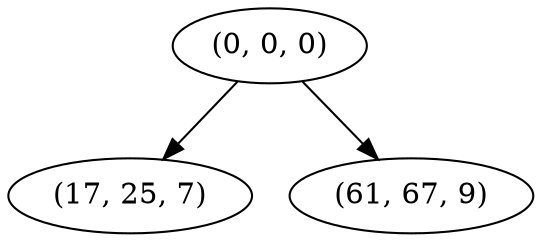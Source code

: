 digraph tree {
    "(0, 0, 0)";
    "(17, 25, 7)";
    "(61, 67, 9)";
    "(0, 0, 0)" -> "(17, 25, 7)";
    "(0, 0, 0)" -> "(61, 67, 9)";
}
